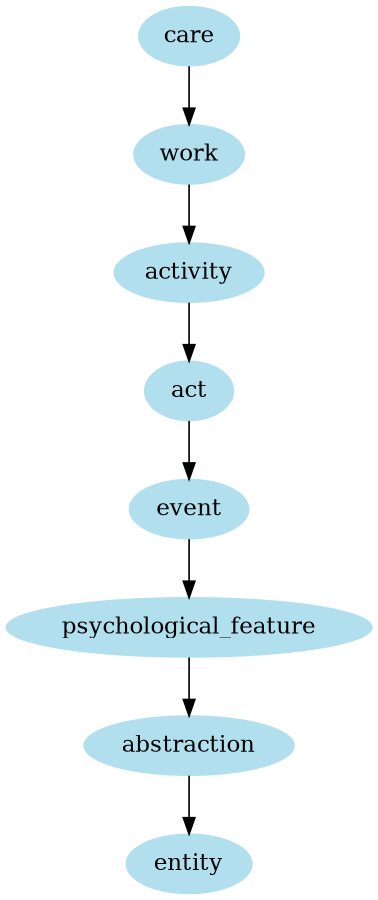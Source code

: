 digraph unix {
	node [color=lightblue2 style=filled]
	size="6,6"
	care -> work
	work -> activity
	activity -> act
	act -> event
	event -> psychological_feature
	psychological_feature -> abstraction
	abstraction -> entity
}
